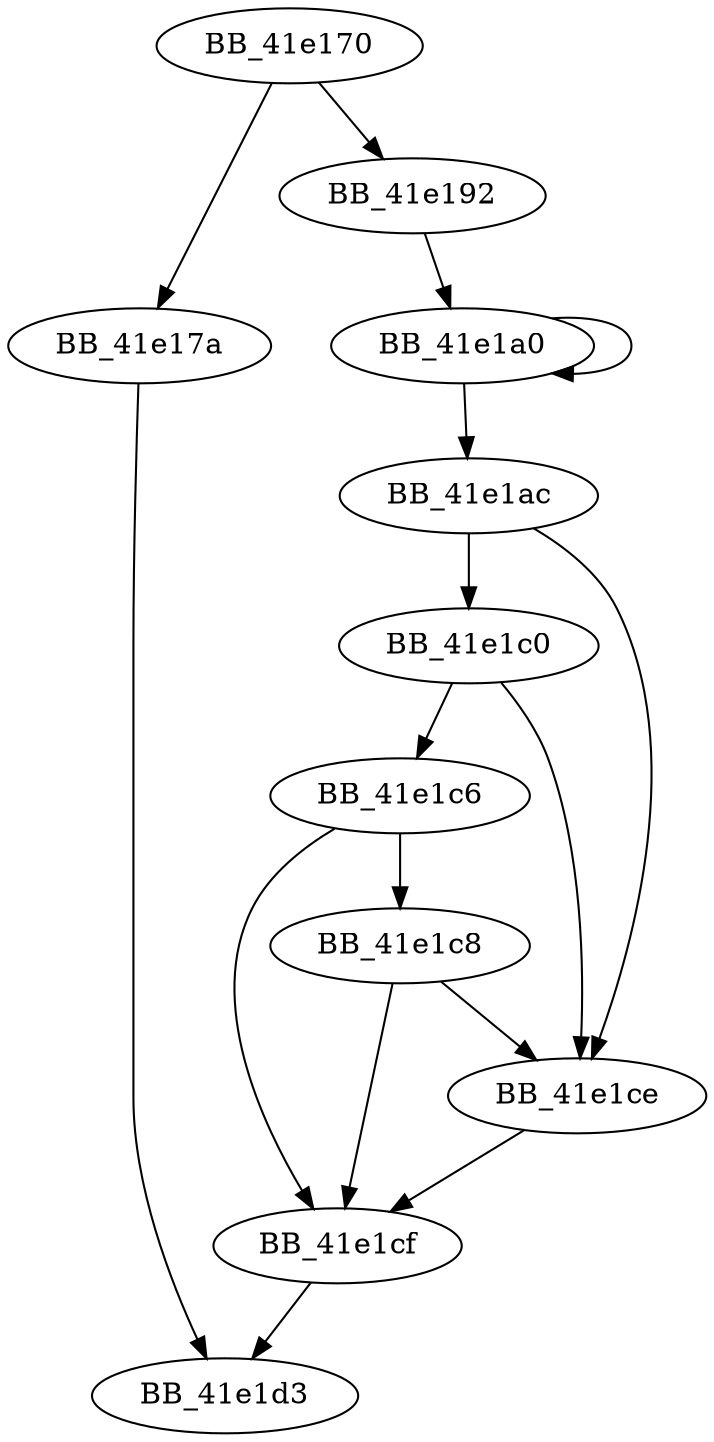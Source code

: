 DiGraph __aulldiv{
BB_41e170->BB_41e17a
BB_41e170->BB_41e192
BB_41e17a->BB_41e1d3
BB_41e192->BB_41e1a0
BB_41e1a0->BB_41e1a0
BB_41e1a0->BB_41e1ac
BB_41e1ac->BB_41e1c0
BB_41e1ac->BB_41e1ce
BB_41e1c0->BB_41e1c6
BB_41e1c0->BB_41e1ce
BB_41e1c6->BB_41e1c8
BB_41e1c6->BB_41e1cf
BB_41e1c8->BB_41e1ce
BB_41e1c8->BB_41e1cf
BB_41e1ce->BB_41e1cf
BB_41e1cf->BB_41e1d3
}
